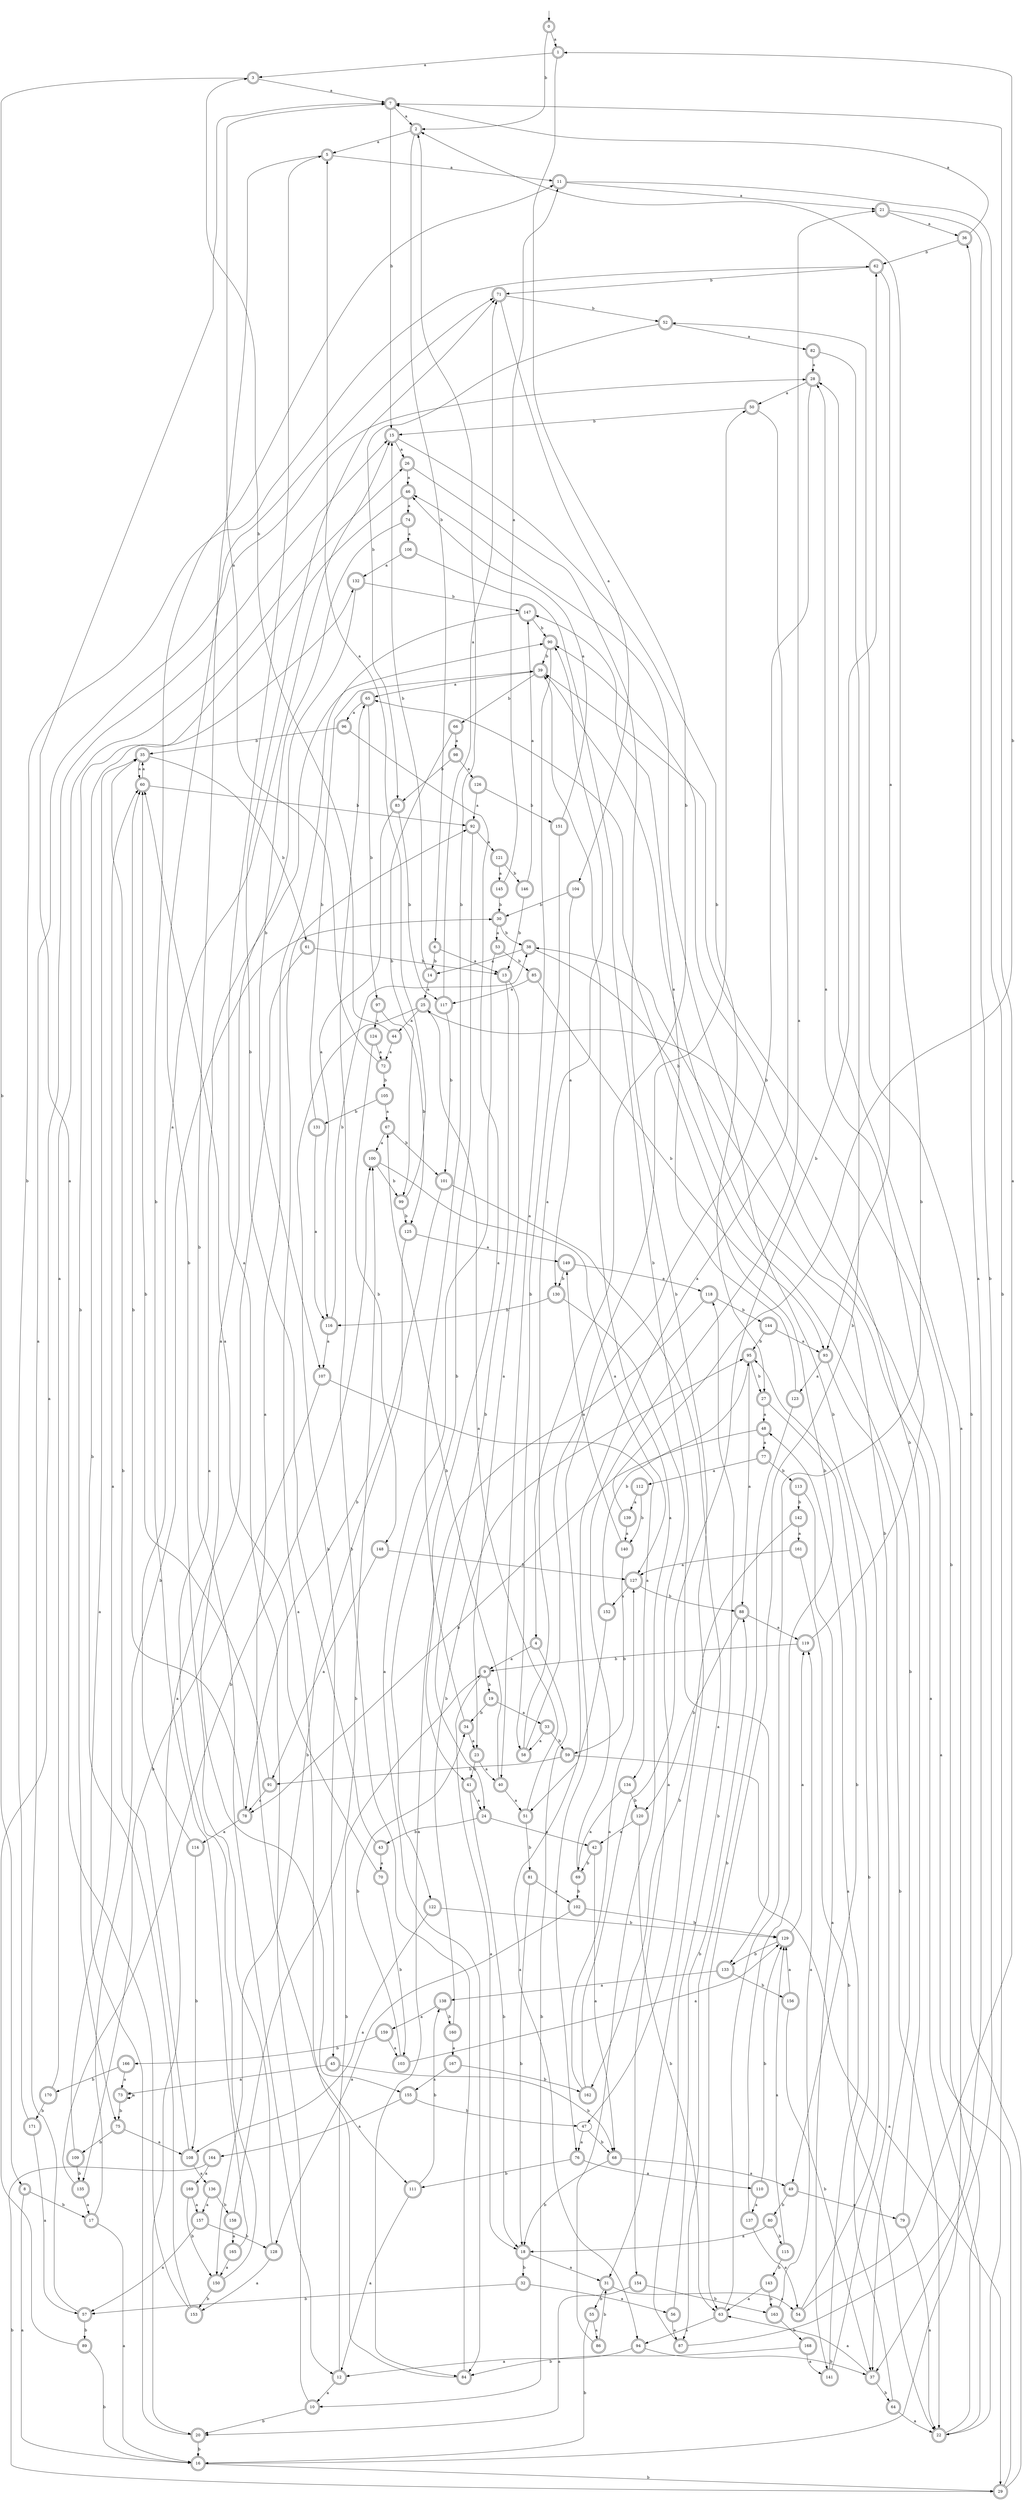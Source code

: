 digraph RandomDFA {
  __start0 [label="", shape=none];
  __start0 -> 0 [label=""];
  0 [shape=circle] [shape=doublecircle]
  0 -> 1 [label="a"]
  0 -> 2 [label="b"]
  1 [shape=doublecircle]
  1 -> 3 [label="a"]
  1 -> 4 [label="b"]
  2 [shape=doublecircle]
  2 -> 5 [label="a"]
  2 -> 6 [label="b"]
  3 [shape=doublecircle]
  3 -> 7 [label="a"]
  3 -> 8 [label="b"]
  4 [shape=doublecircle]
  4 -> 9 [label="a"]
  4 -> 10 [label="b"]
  5 [shape=doublecircle]
  5 -> 11 [label="a"]
  5 -> 12 [label="b"]
  6 [shape=doublecircle]
  6 -> 13 [label="a"]
  6 -> 14 [label="b"]
  7 [shape=doublecircle]
  7 -> 2 [label="a"]
  7 -> 15 [label="b"]
  8 [shape=doublecircle]
  8 -> 16 [label="a"]
  8 -> 17 [label="b"]
  9 [shape=doublecircle]
  9 -> 18 [label="a"]
  9 -> 19 [label="b"]
  10 [shape=doublecircle]
  10 -> 5 [label="a"]
  10 -> 20 [label="b"]
  11 [shape=doublecircle]
  11 -> 21 [label="a"]
  11 -> 22 [label="b"]
  12 [shape=doublecircle]
  12 -> 10 [label="a"]
  12 -> 9 [label="b"]
  13 [shape=doublecircle]
  13 -> 23 [label="a"]
  13 -> 24 [label="b"]
  14 [shape=doublecircle]
  14 -> 25 [label="a"]
  14 -> 15 [label="b"]
  15 [shape=doublecircle]
  15 -> 26 [label="a"]
  15 -> 27 [label="b"]
  16 [shape=doublecircle]
  16 -> 28 [label="a"]
  16 -> 29 [label="b"]
  17 [shape=doublecircle]
  17 -> 16 [label="a"]
  17 -> 30 [label="b"]
  18 [shape=doublecircle]
  18 -> 31 [label="a"]
  18 -> 32 [label="b"]
  19 [shape=doublecircle]
  19 -> 33 [label="a"]
  19 -> 34 [label="b"]
  20 [shape=doublecircle]
  20 -> 35 [label="a"]
  20 -> 16 [label="b"]
  21 [shape=doublecircle]
  21 -> 36 [label="a"]
  21 -> 37 [label="b"]
  22 [shape=doublecircle]
  22 -> 38 [label="a"]
  22 -> 39 [label="b"]
  23 [shape=doublecircle]
  23 -> 40 [label="a"]
  23 -> 41 [label="b"]
  24 [shape=doublecircle]
  24 -> 42 [label="a"]
  24 -> 43 [label="b"]
  25 [shape=doublecircle]
  25 -> 44 [label="a"]
  25 -> 45 [label="b"]
  26 [shape=doublecircle]
  26 -> 46 [label="a"]
  26 -> 47 [label="b"]
  27 [shape=doublecircle]
  27 -> 48 [label="a"]
  27 -> 49 [label="b"]
  28 [shape=doublecircle]
  28 -> 50 [label="a"]
  28 -> 51 [label="b"]
  29 [shape=doublecircle]
  29 -> 25 [label="a"]
  29 -> 52 [label="b"]
  30 [shape=doublecircle]
  30 -> 53 [label="a"]
  30 -> 38 [label="b"]
  31 [shape=doublecircle]
  31 -> 54 [label="a"]
  31 -> 55 [label="b"]
  32 [shape=doublecircle]
  32 -> 56 [label="a"]
  32 -> 57 [label="b"]
  33 [shape=doublecircle]
  33 -> 58 [label="a"]
  33 -> 59 [label="b"]
  34 [shape=doublecircle]
  34 -> 23 [label="a"]
  34 -> 2 [label="b"]
  35 [shape=doublecircle]
  35 -> 60 [label="a"]
  35 -> 61 [label="b"]
  36 [shape=doublecircle]
  36 -> 7 [label="a"]
  36 -> 62 [label="b"]
  37 [shape=doublecircle]
  37 -> 63 [label="a"]
  37 -> 64 [label="b"]
  38 [shape=doublecircle]
  38 -> 14 [label="a"]
  38 -> 37 [label="b"]
  39 [shape=doublecircle]
  39 -> 65 [label="a"]
  39 -> 66 [label="b"]
  40 [shape=doublecircle]
  40 -> 51 [label="a"]
  40 -> 67 [label="b"]
  41 [shape=doublecircle]
  41 -> 24 [label="a"]
  41 -> 18 [label="b"]
  42 [shape=doublecircle]
  42 -> 68 [label="a"]
  42 -> 69 [label="b"]
  43 [shape=doublecircle]
  43 -> 70 [label="a"]
  43 -> 71 [label="b"]
  44 [shape=doublecircle]
  44 -> 72 [label="a"]
  44 -> 3 [label="b"]
  45 [shape=doublecircle]
  45 -> 73 [label="a"]
  45 -> 68 [label="b"]
  46 [shape=doublecircle]
  46 -> 74 [label="a"]
  46 -> 75 [label="b"]
  47
  47 -> 76 [label="a"]
  47 -> 68 [label="b"]
  48 [shape=doublecircle]
  48 -> 77 [label="a"]
  48 -> 78 [label="b"]
  49 [shape=doublecircle]
  49 -> 79 [label="a"]
  49 -> 80 [label="b"]
  50 [shape=doublecircle]
  50 -> 76 [label="a"]
  50 -> 15 [label="b"]
  51 [shape=doublecircle]
  51 -> 25 [label="a"]
  51 -> 81 [label="b"]
  52 [shape=doublecircle]
  52 -> 82 [label="a"]
  52 -> 83 [label="b"]
  53 [shape=doublecircle]
  53 -> 84 [label="a"]
  53 -> 85 [label="b"]
  54 [shape=doublecircle]
  54 -> 7 [label="a"]
  54 -> 46 [label="b"]
  55 [shape=doublecircle]
  55 -> 86 [label="a"]
  55 -> 16 [label="b"]
  56 [shape=doublecircle]
  56 -> 87 [label="a"]
  56 -> 88 [label="b"]
  57 [shape=doublecircle]
  57 -> 28 [label="a"]
  57 -> 89 [label="b"]
  58 [shape=doublecircle]
  58 -> 90 [label="a"]
  58 -> 50 [label="b"]
  59 [shape=doublecircle]
  59 -> 29 [label="a"]
  59 -> 91 [label="b"]
  60 [shape=doublecircle]
  60 -> 35 [label="a"]
  60 -> 92 [label="b"]
  61 [shape=doublecircle]
  61 -> 20 [label="a"]
  61 -> 13 [label="b"]
  62 [shape=doublecircle]
  62 -> 93 [label="a"]
  62 -> 71 [label="b"]
  63 [shape=doublecircle]
  63 -> 94 [label="a"]
  63 -> 2 [label="b"]
  64 [shape=doublecircle]
  64 -> 22 [label="a"]
  64 -> 95 [label="b"]
  65 [shape=doublecircle]
  65 -> 96 [label="a"]
  65 -> 97 [label="b"]
  66 [shape=doublecircle]
  66 -> 98 [label="a"]
  66 -> 99 [label="b"]
  67 [shape=doublecircle]
  67 -> 100 [label="a"]
  67 -> 101 [label="b"]
  68 [shape=doublecircle]
  68 -> 49 [label="a"]
  68 -> 18 [label="b"]
  69 [shape=doublecircle]
  69 -> 21 [label="a"]
  69 -> 102 [label="b"]
  70 [shape=doublecircle]
  70 -> 60 [label="a"]
  70 -> 103 [label="b"]
  71 [shape=doublecircle]
  71 -> 104 [label="a"]
  71 -> 52 [label="b"]
  72 [shape=doublecircle]
  72 -> 7 [label="a"]
  72 -> 105 [label="b"]
  73 [shape=doublecircle]
  73 -> 73 [label="a"]
  73 -> 75 [label="b"]
  74 [shape=doublecircle]
  74 -> 106 [label="a"]
  74 -> 107 [label="b"]
  75 [shape=doublecircle]
  75 -> 108 [label="a"]
  75 -> 109 [label="b"]
  76 [shape=doublecircle]
  76 -> 110 [label="a"]
  76 -> 111 [label="b"]
  77 [shape=doublecircle]
  77 -> 112 [label="a"]
  77 -> 113 [label="b"]
  78 [shape=doublecircle]
  78 -> 114 [label="a"]
  78 -> 60 [label="b"]
  79 [shape=doublecircle]
  79 -> 22 [label="a"]
  79 -> 90 [label="b"]
  80 [shape=doublecircle]
  80 -> 18 [label="a"]
  80 -> 115 [label="b"]
  81 [shape=doublecircle]
  81 -> 102 [label="a"]
  81 -> 18 [label="b"]
  82 [shape=doublecircle]
  82 -> 28 [label="a"]
  82 -> 63 [label="b"]
  83 [shape=doublecircle]
  83 -> 116 [label="a"]
  83 -> 117 [label="b"]
  84 [shape=doublecircle]
  84 -> 92 [label="a"]
  84 -> 65 [label="b"]
  85 [shape=doublecircle]
  85 -> 117 [label="a"]
  85 -> 93 [label="b"]
  86 [shape=doublecircle]
  86 -> 39 [label="a"]
  86 -> 31 [label="b"]
  87 [shape=doublecircle]
  87 -> 36 [label="a"]
  87 -> 118 [label="b"]
  88 [shape=doublecircle]
  88 -> 119 [label="a"]
  88 -> 120 [label="b"]
  89 [shape=doublecircle]
  89 -> 15 [label="a"]
  89 -> 16 [label="b"]
  90 [shape=doublecircle]
  90 -> 40 [label="a"]
  90 -> 39 [label="b"]
  91 [shape=doublecircle]
  91 -> 78 [label="a"]
  91 -> 60 [label="b"]
  92 [shape=doublecircle]
  92 -> 121 [label="a"]
  92 -> 122 [label="b"]
  93 [shape=doublecircle]
  93 -> 123 [label="a"]
  93 -> 22 [label="b"]
  94 [shape=doublecircle]
  94 -> 12 [label="a"]
  94 -> 37 [label="b"]
  95 [shape=doublecircle]
  95 -> 88 [label="a"]
  95 -> 27 [label="b"]
  96 [shape=doublecircle]
  96 -> 41 [label="a"]
  96 -> 35 [label="b"]
  97 [shape=doublecircle]
  97 -> 124 [label="a"]
  97 -> 125 [label="b"]
  98 [shape=doublecircle]
  98 -> 126 [label="a"]
  98 -> 83 [label="b"]
  99 [shape=doublecircle]
  99 -> 5 [label="a"]
  99 -> 125 [label="b"]
  100 [shape=doublecircle]
  100 -> 127 [label="a"]
  100 -> 99 [label="b"]
  101 [shape=doublecircle]
  101 -> 31 [label="a"]
  101 -> 78 [label="b"]
  102 [shape=doublecircle]
  102 -> 128 [label="a"]
  102 -> 129 [label="b"]
  103 [shape=doublecircle]
  103 -> 129 [label="a"]
  103 -> 34 [label="b"]
  104 [shape=doublecircle]
  104 -> 130 [label="a"]
  104 -> 30 [label="b"]
  105 [shape=doublecircle]
  105 -> 67 [label="a"]
  105 -> 131 [label="b"]
  106 [shape=doublecircle]
  106 -> 132 [label="a"]
  106 -> 133 [label="b"]
  107 [shape=doublecircle]
  107 -> 134 [label="a"]
  107 -> 135 [label="b"]
  108 [shape=doublecircle]
  108 -> 136 [label="a"]
  108 -> 35 [label="b"]
  109 [shape=doublecircle]
  109 -> 60 [label="a"]
  109 -> 135 [label="b"]
  110 [shape=doublecircle]
  110 -> 137 [label="a"]
  110 -> 129 [label="b"]
  111 [shape=doublecircle]
  111 -> 12 [label="a"]
  111 -> 138 [label="b"]
  112 [shape=doublecircle]
  112 -> 139 [label="a"]
  112 -> 140 [label="b"]
  113 [shape=doublecircle]
  113 -> 141 [label="a"]
  113 -> 142 [label="b"]
  114 [shape=doublecircle]
  114 -> 15 [label="a"]
  114 -> 108 [label="b"]
  115 [shape=doublecircle]
  115 -> 129 [label="a"]
  115 -> 143 [label="b"]
  116 [shape=doublecircle]
  116 -> 107 [label="a"]
  116 -> 38 [label="b"]
  117 [shape=doublecircle]
  117 -> 71 [label="a"]
  117 -> 101 [label="b"]
  118 [shape=doublecircle]
  118 -> 84 [label="a"]
  118 -> 144 [label="b"]
  119 [shape=doublecircle]
  119 -> 28 [label="a"]
  119 -> 9 [label="b"]
  120 [shape=doublecircle]
  120 -> 42 [label="a"]
  120 -> 63 [label="b"]
  121 [shape=doublecircle]
  121 -> 145 [label="a"]
  121 -> 146 [label="b"]
  122 [shape=doublecircle]
  122 -> 108 [label="a"]
  122 -> 129 [label="b"]
  123 [shape=doublecircle]
  123 -> 147 [label="a"]
  123 -> 87 [label="b"]
  124 [shape=doublecircle]
  124 -> 72 [label="a"]
  124 -> 148 [label="b"]
  125 [shape=doublecircle]
  125 -> 149 [label="a"]
  125 -> 150 [label="b"]
  126 [shape=doublecircle]
  126 -> 92 [label="a"]
  126 -> 151 [label="b"]
  127 [shape=doublecircle]
  127 -> 152 [label="a"]
  127 -> 88 [label="b"]
  128 [shape=doublecircle]
  128 -> 153 [label="a"]
  128 -> 71 [label="b"]
  129 [shape=doublecircle]
  129 -> 119 [label="a"]
  129 -> 133 [label="b"]
  130 [shape=doublecircle]
  130 -> 154 [label="a"]
  130 -> 116 [label="b"]
  131 [shape=doublecircle]
  131 -> 116 [label="a"]
  131 -> 39 [label="b"]
  132 [shape=doublecircle]
  132 -> 155 [label="a"]
  132 -> 147 [label="b"]
  133 [shape=doublecircle]
  133 -> 138 [label="a"]
  133 -> 156 [label="b"]
  134 [shape=doublecircle]
  134 -> 69 [label="a"]
  134 -> 120 [label="b"]
  135 [shape=doublecircle]
  135 -> 17 [label="a"]
  135 -> 100 [label="b"]
  136 [shape=doublecircle]
  136 -> 157 [label="a"]
  136 -> 158 [label="b"]
  137 [shape=doublecircle]
  137 -> 54 [label="a"]
  137 -> 65 [label="b"]
  138 [shape=doublecircle]
  138 -> 159 [label="a"]
  138 -> 160 [label="b"]
  139 [shape=doublecircle]
  139 -> 140 [label="a"]
  139 -> 1 [label="b"]
  140 [shape=doublecircle]
  140 -> 149 [label="a"]
  140 -> 59 [label="b"]
  141 [shape=doublecircle]
  141 -> 48 [label="a"]
  141 -> 39 [label="b"]
  142 [shape=doublecircle]
  142 -> 161 [label="a"]
  142 -> 162 [label="b"]
  143 [shape=doublecircle]
  143 -> 63 [label="a"]
  143 -> 163 [label="b"]
  144 [shape=doublecircle]
  144 -> 93 [label="a"]
  144 -> 95 [label="b"]
  145 [shape=doublecircle]
  145 -> 11 [label="a"]
  145 -> 30 [label="b"]
  146 [shape=doublecircle]
  146 -> 147 [label="a"]
  146 -> 13 [label="b"]
  147 [shape=doublecircle]
  147 -> 111 [label="a"]
  147 -> 90 [label="b"]
  148 [shape=doublecircle]
  148 -> 91 [label="a"]
  148 -> 127 [label="b"]
  149 [shape=doublecircle]
  149 -> 118 [label="a"]
  149 -> 130 [label="b"]
  150 [shape=doublecircle]
  150 -> 90 [label="a"]
  150 -> 153 [label="b"]
  151 [shape=doublecircle]
  151 -> 46 [label="a"]
  151 -> 58 [label="b"]
  152 [shape=doublecircle]
  152 -> 94 [label="a"]
  152 -> 95 [label="b"]
  153 [shape=doublecircle]
  153 -> 7 [label="a"]
  153 -> 132 [label="b"]
  154 [shape=doublecircle]
  154 -> 20 [label="a"]
  154 -> 163 [label="b"]
  155 [shape=doublecircle]
  155 -> 164 [label="a"]
  155 -> 47 [label="b"]
  156 [shape=doublecircle]
  156 -> 129 [label="a"]
  156 -> 37 [label="b"]
  157 [shape=doublecircle]
  157 -> 57 [label="a"]
  157 -> 128 [label="b"]
  158 [shape=doublecircle]
  158 -> 165 [label="a"]
  158 -> 100 [label="b"]
  159 [shape=doublecircle]
  159 -> 103 [label="a"]
  159 -> 166 [label="b"]
  160 [shape=doublecircle]
  160 -> 167 [label="a"]
  160 -> 95 [label="b"]
  161 [shape=doublecircle]
  161 -> 127 [label="a"]
  161 -> 22 [label="b"]
  162 [shape=doublecircle]
  162 -> 127 [label="a"]
  162 -> 62 [label="b"]
  163 [shape=doublecircle]
  163 -> 119 [label="a"]
  163 -> 168 [label="b"]
  164 [shape=doublecircle]
  164 -> 169 [label="a"]
  164 -> 29 [label="b"]
  165 [shape=doublecircle]
  165 -> 150 [label="a"]
  165 -> 11 [label="b"]
  166 [shape=doublecircle]
  166 -> 73 [label="a"]
  166 -> 170 [label="b"]
  167 [shape=doublecircle]
  167 -> 155 [label="a"]
  167 -> 162 [label="b"]
  168 [shape=doublecircle]
  168 -> 141 [label="a"]
  168 -> 84 [label="b"]
  169 [shape=doublecircle]
  169 -> 157 [label="a"]
  169 -> 150 [label="b"]
  170 [shape=doublecircle]
  170 -> 26 [label="a"]
  170 -> 171 [label="b"]
  171 [shape=doublecircle]
  171 -> 57 [label="a"]
  171 -> 62 [label="b"]
}
